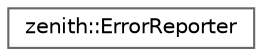 digraph "Graphical Class Hierarchy"
{
 // LATEX_PDF_SIZE
  bgcolor="transparent";
  edge [fontname=Helvetica,fontsize=10,labelfontname=Helvetica,labelfontsize=10];
  node [fontname=Helvetica,fontsize=10,shape=box,height=0.2,width=0.4];
  rankdir="LR";
  Node0 [id="Node000000",label="zenith::ErrorReporter",height=0.2,width=0.4,color="grey40", fillcolor="white", style="filled",URL="$classzenith_1_1_error_reporter.html",tooltip=" "];
}
